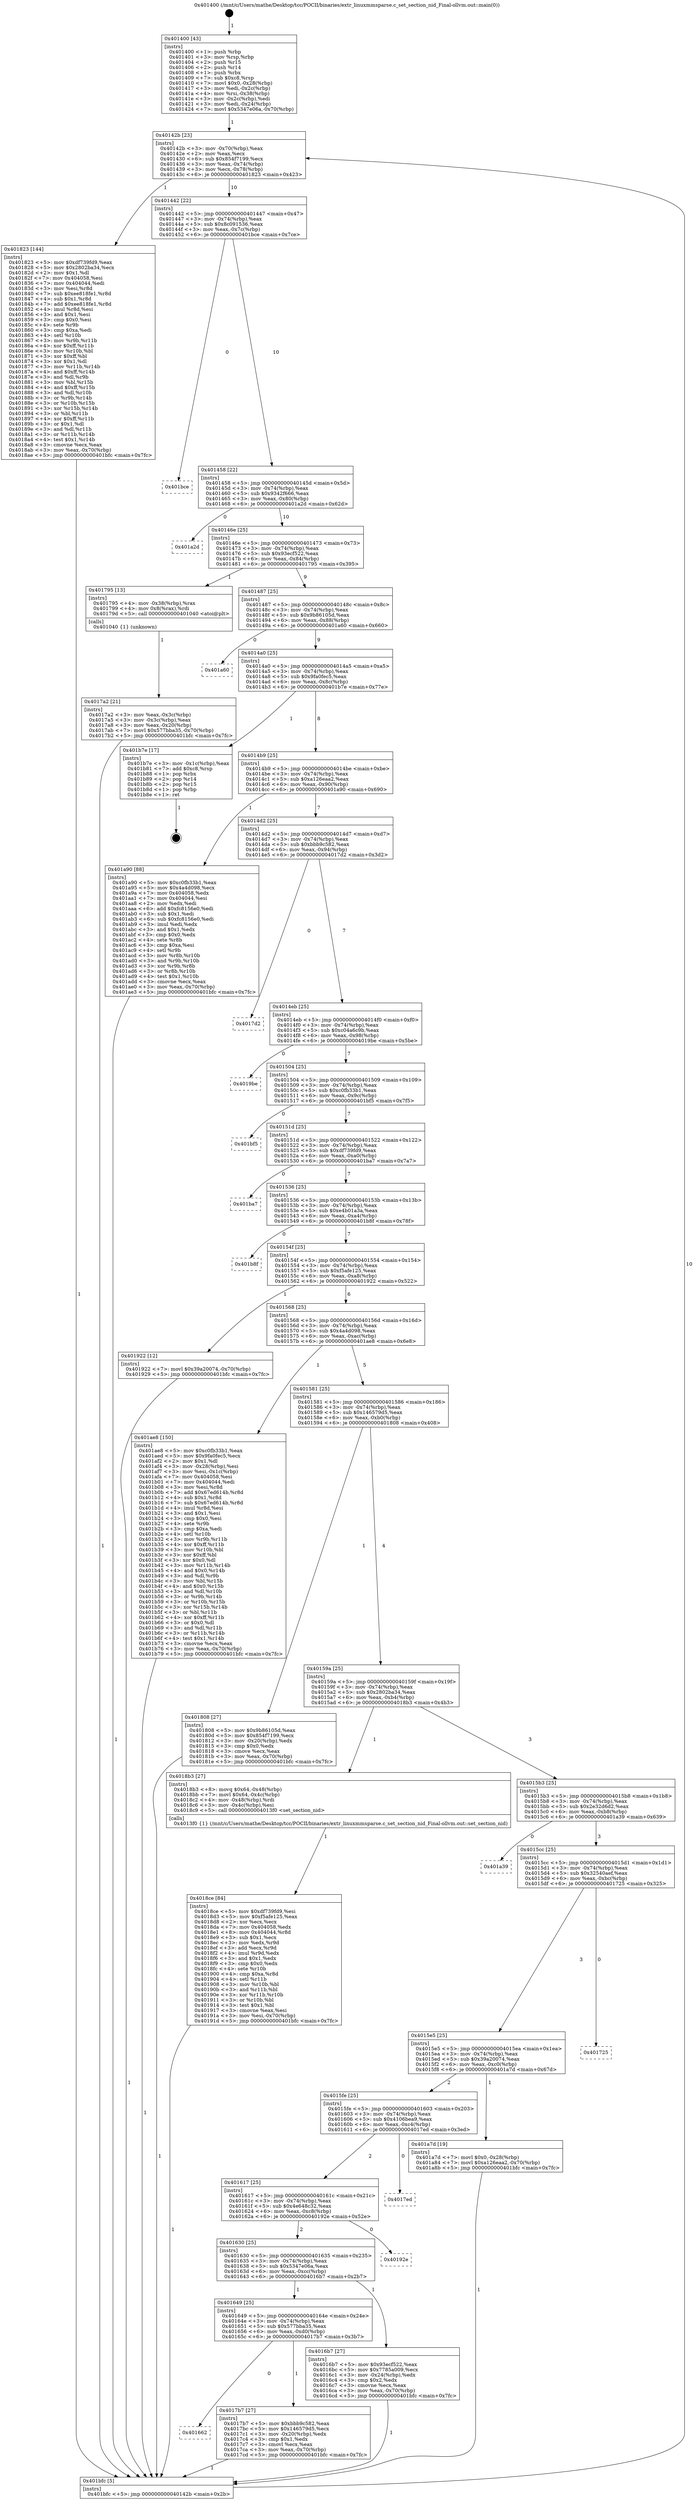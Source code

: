 digraph "0x401400" {
  label = "0x401400 (/mnt/c/Users/mathe/Desktop/tcc/POCII/binaries/extr_linuxmmsparse.c_set_section_nid_Final-ollvm.out::main(0))"
  labelloc = "t"
  node[shape=record]

  Entry [label="",width=0.3,height=0.3,shape=circle,fillcolor=black,style=filled]
  "0x40142b" [label="{
     0x40142b [23]\l
     | [instrs]\l
     &nbsp;&nbsp;0x40142b \<+3\>: mov -0x70(%rbp),%eax\l
     &nbsp;&nbsp;0x40142e \<+2\>: mov %eax,%ecx\l
     &nbsp;&nbsp;0x401430 \<+6\>: sub $0x854f7199,%ecx\l
     &nbsp;&nbsp;0x401436 \<+3\>: mov %eax,-0x74(%rbp)\l
     &nbsp;&nbsp;0x401439 \<+3\>: mov %ecx,-0x78(%rbp)\l
     &nbsp;&nbsp;0x40143c \<+6\>: je 0000000000401823 \<main+0x423\>\l
  }"]
  "0x401823" [label="{
     0x401823 [144]\l
     | [instrs]\l
     &nbsp;&nbsp;0x401823 \<+5\>: mov $0xdf739fd9,%eax\l
     &nbsp;&nbsp;0x401828 \<+5\>: mov $0x2802ba34,%ecx\l
     &nbsp;&nbsp;0x40182d \<+2\>: mov $0x1,%dl\l
     &nbsp;&nbsp;0x40182f \<+7\>: mov 0x404058,%esi\l
     &nbsp;&nbsp;0x401836 \<+7\>: mov 0x404044,%edi\l
     &nbsp;&nbsp;0x40183d \<+3\>: mov %esi,%r8d\l
     &nbsp;&nbsp;0x401840 \<+7\>: sub $0xee818fe1,%r8d\l
     &nbsp;&nbsp;0x401847 \<+4\>: sub $0x1,%r8d\l
     &nbsp;&nbsp;0x40184b \<+7\>: add $0xee818fe1,%r8d\l
     &nbsp;&nbsp;0x401852 \<+4\>: imul %r8d,%esi\l
     &nbsp;&nbsp;0x401856 \<+3\>: and $0x1,%esi\l
     &nbsp;&nbsp;0x401859 \<+3\>: cmp $0x0,%esi\l
     &nbsp;&nbsp;0x40185c \<+4\>: sete %r9b\l
     &nbsp;&nbsp;0x401860 \<+3\>: cmp $0xa,%edi\l
     &nbsp;&nbsp;0x401863 \<+4\>: setl %r10b\l
     &nbsp;&nbsp;0x401867 \<+3\>: mov %r9b,%r11b\l
     &nbsp;&nbsp;0x40186a \<+4\>: xor $0xff,%r11b\l
     &nbsp;&nbsp;0x40186e \<+3\>: mov %r10b,%bl\l
     &nbsp;&nbsp;0x401871 \<+3\>: xor $0xff,%bl\l
     &nbsp;&nbsp;0x401874 \<+3\>: xor $0x1,%dl\l
     &nbsp;&nbsp;0x401877 \<+3\>: mov %r11b,%r14b\l
     &nbsp;&nbsp;0x40187a \<+4\>: and $0xff,%r14b\l
     &nbsp;&nbsp;0x40187e \<+3\>: and %dl,%r9b\l
     &nbsp;&nbsp;0x401881 \<+3\>: mov %bl,%r15b\l
     &nbsp;&nbsp;0x401884 \<+4\>: and $0xff,%r15b\l
     &nbsp;&nbsp;0x401888 \<+3\>: and %dl,%r10b\l
     &nbsp;&nbsp;0x40188b \<+3\>: or %r9b,%r14b\l
     &nbsp;&nbsp;0x40188e \<+3\>: or %r10b,%r15b\l
     &nbsp;&nbsp;0x401891 \<+3\>: xor %r15b,%r14b\l
     &nbsp;&nbsp;0x401894 \<+3\>: or %bl,%r11b\l
     &nbsp;&nbsp;0x401897 \<+4\>: xor $0xff,%r11b\l
     &nbsp;&nbsp;0x40189b \<+3\>: or $0x1,%dl\l
     &nbsp;&nbsp;0x40189e \<+3\>: and %dl,%r11b\l
     &nbsp;&nbsp;0x4018a1 \<+3\>: or %r11b,%r14b\l
     &nbsp;&nbsp;0x4018a4 \<+4\>: test $0x1,%r14b\l
     &nbsp;&nbsp;0x4018a8 \<+3\>: cmovne %ecx,%eax\l
     &nbsp;&nbsp;0x4018ab \<+3\>: mov %eax,-0x70(%rbp)\l
     &nbsp;&nbsp;0x4018ae \<+5\>: jmp 0000000000401bfc \<main+0x7fc\>\l
  }"]
  "0x401442" [label="{
     0x401442 [22]\l
     | [instrs]\l
     &nbsp;&nbsp;0x401442 \<+5\>: jmp 0000000000401447 \<main+0x47\>\l
     &nbsp;&nbsp;0x401447 \<+3\>: mov -0x74(%rbp),%eax\l
     &nbsp;&nbsp;0x40144a \<+5\>: sub $0x8c091536,%eax\l
     &nbsp;&nbsp;0x40144f \<+3\>: mov %eax,-0x7c(%rbp)\l
     &nbsp;&nbsp;0x401452 \<+6\>: je 0000000000401bce \<main+0x7ce\>\l
  }"]
  Exit [label="",width=0.3,height=0.3,shape=circle,fillcolor=black,style=filled,peripheries=2]
  "0x401bce" [label="{
     0x401bce\l
  }", style=dashed]
  "0x401458" [label="{
     0x401458 [22]\l
     | [instrs]\l
     &nbsp;&nbsp;0x401458 \<+5\>: jmp 000000000040145d \<main+0x5d\>\l
     &nbsp;&nbsp;0x40145d \<+3\>: mov -0x74(%rbp),%eax\l
     &nbsp;&nbsp;0x401460 \<+5\>: sub $0x9342f666,%eax\l
     &nbsp;&nbsp;0x401465 \<+3\>: mov %eax,-0x80(%rbp)\l
     &nbsp;&nbsp;0x401468 \<+6\>: je 0000000000401a2d \<main+0x62d\>\l
  }"]
  "0x4018ce" [label="{
     0x4018ce [84]\l
     | [instrs]\l
     &nbsp;&nbsp;0x4018ce \<+5\>: mov $0xdf739fd9,%esi\l
     &nbsp;&nbsp;0x4018d3 \<+5\>: mov $0xf5afe125,%eax\l
     &nbsp;&nbsp;0x4018d8 \<+2\>: xor %ecx,%ecx\l
     &nbsp;&nbsp;0x4018da \<+7\>: mov 0x404058,%edx\l
     &nbsp;&nbsp;0x4018e1 \<+8\>: mov 0x404044,%r8d\l
     &nbsp;&nbsp;0x4018e9 \<+3\>: sub $0x1,%ecx\l
     &nbsp;&nbsp;0x4018ec \<+3\>: mov %edx,%r9d\l
     &nbsp;&nbsp;0x4018ef \<+3\>: add %ecx,%r9d\l
     &nbsp;&nbsp;0x4018f2 \<+4\>: imul %r9d,%edx\l
     &nbsp;&nbsp;0x4018f6 \<+3\>: and $0x1,%edx\l
     &nbsp;&nbsp;0x4018f9 \<+3\>: cmp $0x0,%edx\l
     &nbsp;&nbsp;0x4018fc \<+4\>: sete %r10b\l
     &nbsp;&nbsp;0x401900 \<+4\>: cmp $0xa,%r8d\l
     &nbsp;&nbsp;0x401904 \<+4\>: setl %r11b\l
     &nbsp;&nbsp;0x401908 \<+3\>: mov %r10b,%bl\l
     &nbsp;&nbsp;0x40190b \<+3\>: and %r11b,%bl\l
     &nbsp;&nbsp;0x40190e \<+3\>: xor %r11b,%r10b\l
     &nbsp;&nbsp;0x401911 \<+3\>: or %r10b,%bl\l
     &nbsp;&nbsp;0x401914 \<+3\>: test $0x1,%bl\l
     &nbsp;&nbsp;0x401917 \<+3\>: cmovne %eax,%esi\l
     &nbsp;&nbsp;0x40191a \<+3\>: mov %esi,-0x70(%rbp)\l
     &nbsp;&nbsp;0x40191d \<+5\>: jmp 0000000000401bfc \<main+0x7fc\>\l
  }"]
  "0x401a2d" [label="{
     0x401a2d\l
  }", style=dashed]
  "0x40146e" [label="{
     0x40146e [25]\l
     | [instrs]\l
     &nbsp;&nbsp;0x40146e \<+5\>: jmp 0000000000401473 \<main+0x73\>\l
     &nbsp;&nbsp;0x401473 \<+3\>: mov -0x74(%rbp),%eax\l
     &nbsp;&nbsp;0x401476 \<+5\>: sub $0x93ecf522,%eax\l
     &nbsp;&nbsp;0x40147b \<+6\>: mov %eax,-0x84(%rbp)\l
     &nbsp;&nbsp;0x401481 \<+6\>: je 0000000000401795 \<main+0x395\>\l
  }"]
  "0x401662" [label="{
     0x401662\l
  }", style=dashed]
  "0x401795" [label="{
     0x401795 [13]\l
     | [instrs]\l
     &nbsp;&nbsp;0x401795 \<+4\>: mov -0x38(%rbp),%rax\l
     &nbsp;&nbsp;0x401799 \<+4\>: mov 0x8(%rax),%rdi\l
     &nbsp;&nbsp;0x40179d \<+5\>: call 0000000000401040 \<atoi@plt\>\l
     | [calls]\l
     &nbsp;&nbsp;0x401040 \{1\} (unknown)\l
  }"]
  "0x401487" [label="{
     0x401487 [25]\l
     | [instrs]\l
     &nbsp;&nbsp;0x401487 \<+5\>: jmp 000000000040148c \<main+0x8c\>\l
     &nbsp;&nbsp;0x40148c \<+3\>: mov -0x74(%rbp),%eax\l
     &nbsp;&nbsp;0x40148f \<+5\>: sub $0x9b86105d,%eax\l
     &nbsp;&nbsp;0x401494 \<+6\>: mov %eax,-0x88(%rbp)\l
     &nbsp;&nbsp;0x40149a \<+6\>: je 0000000000401a60 \<main+0x660\>\l
  }"]
  "0x4017b7" [label="{
     0x4017b7 [27]\l
     | [instrs]\l
     &nbsp;&nbsp;0x4017b7 \<+5\>: mov $0xbbb9c582,%eax\l
     &nbsp;&nbsp;0x4017bc \<+5\>: mov $0x146579d5,%ecx\l
     &nbsp;&nbsp;0x4017c1 \<+3\>: mov -0x20(%rbp),%edx\l
     &nbsp;&nbsp;0x4017c4 \<+3\>: cmp $0x1,%edx\l
     &nbsp;&nbsp;0x4017c7 \<+3\>: cmovl %ecx,%eax\l
     &nbsp;&nbsp;0x4017ca \<+3\>: mov %eax,-0x70(%rbp)\l
     &nbsp;&nbsp;0x4017cd \<+5\>: jmp 0000000000401bfc \<main+0x7fc\>\l
  }"]
  "0x401a60" [label="{
     0x401a60\l
  }", style=dashed]
  "0x4014a0" [label="{
     0x4014a0 [25]\l
     | [instrs]\l
     &nbsp;&nbsp;0x4014a0 \<+5\>: jmp 00000000004014a5 \<main+0xa5\>\l
     &nbsp;&nbsp;0x4014a5 \<+3\>: mov -0x74(%rbp),%eax\l
     &nbsp;&nbsp;0x4014a8 \<+5\>: sub $0x9fa0fec5,%eax\l
     &nbsp;&nbsp;0x4014ad \<+6\>: mov %eax,-0x8c(%rbp)\l
     &nbsp;&nbsp;0x4014b3 \<+6\>: je 0000000000401b7e \<main+0x77e\>\l
  }"]
  "0x4017a2" [label="{
     0x4017a2 [21]\l
     | [instrs]\l
     &nbsp;&nbsp;0x4017a2 \<+3\>: mov %eax,-0x3c(%rbp)\l
     &nbsp;&nbsp;0x4017a5 \<+3\>: mov -0x3c(%rbp),%eax\l
     &nbsp;&nbsp;0x4017a8 \<+3\>: mov %eax,-0x20(%rbp)\l
     &nbsp;&nbsp;0x4017ab \<+7\>: movl $0x577bba35,-0x70(%rbp)\l
     &nbsp;&nbsp;0x4017b2 \<+5\>: jmp 0000000000401bfc \<main+0x7fc\>\l
  }"]
  "0x401b7e" [label="{
     0x401b7e [17]\l
     | [instrs]\l
     &nbsp;&nbsp;0x401b7e \<+3\>: mov -0x1c(%rbp),%eax\l
     &nbsp;&nbsp;0x401b81 \<+7\>: add $0xc8,%rsp\l
     &nbsp;&nbsp;0x401b88 \<+1\>: pop %rbx\l
     &nbsp;&nbsp;0x401b89 \<+2\>: pop %r14\l
     &nbsp;&nbsp;0x401b8b \<+2\>: pop %r15\l
     &nbsp;&nbsp;0x401b8d \<+1\>: pop %rbp\l
     &nbsp;&nbsp;0x401b8e \<+1\>: ret\l
  }"]
  "0x4014b9" [label="{
     0x4014b9 [25]\l
     | [instrs]\l
     &nbsp;&nbsp;0x4014b9 \<+5\>: jmp 00000000004014be \<main+0xbe\>\l
     &nbsp;&nbsp;0x4014be \<+3\>: mov -0x74(%rbp),%eax\l
     &nbsp;&nbsp;0x4014c1 \<+5\>: sub $0xa126eaa2,%eax\l
     &nbsp;&nbsp;0x4014c6 \<+6\>: mov %eax,-0x90(%rbp)\l
     &nbsp;&nbsp;0x4014cc \<+6\>: je 0000000000401a90 \<main+0x690\>\l
  }"]
  "0x401400" [label="{
     0x401400 [43]\l
     | [instrs]\l
     &nbsp;&nbsp;0x401400 \<+1\>: push %rbp\l
     &nbsp;&nbsp;0x401401 \<+3\>: mov %rsp,%rbp\l
     &nbsp;&nbsp;0x401404 \<+2\>: push %r15\l
     &nbsp;&nbsp;0x401406 \<+2\>: push %r14\l
     &nbsp;&nbsp;0x401408 \<+1\>: push %rbx\l
     &nbsp;&nbsp;0x401409 \<+7\>: sub $0xc8,%rsp\l
     &nbsp;&nbsp;0x401410 \<+7\>: movl $0x0,-0x28(%rbp)\l
     &nbsp;&nbsp;0x401417 \<+3\>: mov %edi,-0x2c(%rbp)\l
     &nbsp;&nbsp;0x40141a \<+4\>: mov %rsi,-0x38(%rbp)\l
     &nbsp;&nbsp;0x40141e \<+3\>: mov -0x2c(%rbp),%edi\l
     &nbsp;&nbsp;0x401421 \<+3\>: mov %edi,-0x24(%rbp)\l
     &nbsp;&nbsp;0x401424 \<+7\>: movl $0x5347e06a,-0x70(%rbp)\l
  }"]
  "0x401a90" [label="{
     0x401a90 [88]\l
     | [instrs]\l
     &nbsp;&nbsp;0x401a90 \<+5\>: mov $0xc0fb33b1,%eax\l
     &nbsp;&nbsp;0x401a95 \<+5\>: mov $0x4a4d098,%ecx\l
     &nbsp;&nbsp;0x401a9a \<+7\>: mov 0x404058,%edx\l
     &nbsp;&nbsp;0x401aa1 \<+7\>: mov 0x404044,%esi\l
     &nbsp;&nbsp;0x401aa8 \<+2\>: mov %edx,%edi\l
     &nbsp;&nbsp;0x401aaa \<+6\>: add $0xfc8156e0,%edi\l
     &nbsp;&nbsp;0x401ab0 \<+3\>: sub $0x1,%edi\l
     &nbsp;&nbsp;0x401ab3 \<+6\>: sub $0xfc8156e0,%edi\l
     &nbsp;&nbsp;0x401ab9 \<+3\>: imul %edi,%edx\l
     &nbsp;&nbsp;0x401abc \<+3\>: and $0x1,%edx\l
     &nbsp;&nbsp;0x401abf \<+3\>: cmp $0x0,%edx\l
     &nbsp;&nbsp;0x401ac2 \<+4\>: sete %r8b\l
     &nbsp;&nbsp;0x401ac6 \<+3\>: cmp $0xa,%esi\l
     &nbsp;&nbsp;0x401ac9 \<+4\>: setl %r9b\l
     &nbsp;&nbsp;0x401acd \<+3\>: mov %r8b,%r10b\l
     &nbsp;&nbsp;0x401ad0 \<+3\>: and %r9b,%r10b\l
     &nbsp;&nbsp;0x401ad3 \<+3\>: xor %r9b,%r8b\l
     &nbsp;&nbsp;0x401ad6 \<+3\>: or %r8b,%r10b\l
     &nbsp;&nbsp;0x401ad9 \<+4\>: test $0x1,%r10b\l
     &nbsp;&nbsp;0x401add \<+3\>: cmovne %ecx,%eax\l
     &nbsp;&nbsp;0x401ae0 \<+3\>: mov %eax,-0x70(%rbp)\l
     &nbsp;&nbsp;0x401ae3 \<+5\>: jmp 0000000000401bfc \<main+0x7fc\>\l
  }"]
  "0x4014d2" [label="{
     0x4014d2 [25]\l
     | [instrs]\l
     &nbsp;&nbsp;0x4014d2 \<+5\>: jmp 00000000004014d7 \<main+0xd7\>\l
     &nbsp;&nbsp;0x4014d7 \<+3\>: mov -0x74(%rbp),%eax\l
     &nbsp;&nbsp;0x4014da \<+5\>: sub $0xbbb9c582,%eax\l
     &nbsp;&nbsp;0x4014df \<+6\>: mov %eax,-0x94(%rbp)\l
     &nbsp;&nbsp;0x4014e5 \<+6\>: je 00000000004017d2 \<main+0x3d2\>\l
  }"]
  "0x401bfc" [label="{
     0x401bfc [5]\l
     | [instrs]\l
     &nbsp;&nbsp;0x401bfc \<+5\>: jmp 000000000040142b \<main+0x2b\>\l
  }"]
  "0x4017d2" [label="{
     0x4017d2\l
  }", style=dashed]
  "0x4014eb" [label="{
     0x4014eb [25]\l
     | [instrs]\l
     &nbsp;&nbsp;0x4014eb \<+5\>: jmp 00000000004014f0 \<main+0xf0\>\l
     &nbsp;&nbsp;0x4014f0 \<+3\>: mov -0x74(%rbp),%eax\l
     &nbsp;&nbsp;0x4014f3 \<+5\>: sub $0xc04a6c9b,%eax\l
     &nbsp;&nbsp;0x4014f8 \<+6\>: mov %eax,-0x98(%rbp)\l
     &nbsp;&nbsp;0x4014fe \<+6\>: je 00000000004019be \<main+0x5be\>\l
  }"]
  "0x401649" [label="{
     0x401649 [25]\l
     | [instrs]\l
     &nbsp;&nbsp;0x401649 \<+5\>: jmp 000000000040164e \<main+0x24e\>\l
     &nbsp;&nbsp;0x40164e \<+3\>: mov -0x74(%rbp),%eax\l
     &nbsp;&nbsp;0x401651 \<+5\>: sub $0x577bba35,%eax\l
     &nbsp;&nbsp;0x401656 \<+6\>: mov %eax,-0xd0(%rbp)\l
     &nbsp;&nbsp;0x40165c \<+6\>: je 00000000004017b7 \<main+0x3b7\>\l
  }"]
  "0x4019be" [label="{
     0x4019be\l
  }", style=dashed]
  "0x401504" [label="{
     0x401504 [25]\l
     | [instrs]\l
     &nbsp;&nbsp;0x401504 \<+5\>: jmp 0000000000401509 \<main+0x109\>\l
     &nbsp;&nbsp;0x401509 \<+3\>: mov -0x74(%rbp),%eax\l
     &nbsp;&nbsp;0x40150c \<+5\>: sub $0xc0fb33b1,%eax\l
     &nbsp;&nbsp;0x401511 \<+6\>: mov %eax,-0x9c(%rbp)\l
     &nbsp;&nbsp;0x401517 \<+6\>: je 0000000000401bf5 \<main+0x7f5\>\l
  }"]
  "0x4016b7" [label="{
     0x4016b7 [27]\l
     | [instrs]\l
     &nbsp;&nbsp;0x4016b7 \<+5\>: mov $0x93ecf522,%eax\l
     &nbsp;&nbsp;0x4016bc \<+5\>: mov $0x7785a009,%ecx\l
     &nbsp;&nbsp;0x4016c1 \<+3\>: mov -0x24(%rbp),%edx\l
     &nbsp;&nbsp;0x4016c4 \<+3\>: cmp $0x2,%edx\l
     &nbsp;&nbsp;0x4016c7 \<+3\>: cmovne %ecx,%eax\l
     &nbsp;&nbsp;0x4016ca \<+3\>: mov %eax,-0x70(%rbp)\l
     &nbsp;&nbsp;0x4016cd \<+5\>: jmp 0000000000401bfc \<main+0x7fc\>\l
  }"]
  "0x401bf5" [label="{
     0x401bf5\l
  }", style=dashed]
  "0x40151d" [label="{
     0x40151d [25]\l
     | [instrs]\l
     &nbsp;&nbsp;0x40151d \<+5\>: jmp 0000000000401522 \<main+0x122\>\l
     &nbsp;&nbsp;0x401522 \<+3\>: mov -0x74(%rbp),%eax\l
     &nbsp;&nbsp;0x401525 \<+5\>: sub $0xdf739fd9,%eax\l
     &nbsp;&nbsp;0x40152a \<+6\>: mov %eax,-0xa0(%rbp)\l
     &nbsp;&nbsp;0x401530 \<+6\>: je 0000000000401ba7 \<main+0x7a7\>\l
  }"]
  "0x401630" [label="{
     0x401630 [25]\l
     | [instrs]\l
     &nbsp;&nbsp;0x401630 \<+5\>: jmp 0000000000401635 \<main+0x235\>\l
     &nbsp;&nbsp;0x401635 \<+3\>: mov -0x74(%rbp),%eax\l
     &nbsp;&nbsp;0x401638 \<+5\>: sub $0x5347e06a,%eax\l
     &nbsp;&nbsp;0x40163d \<+6\>: mov %eax,-0xcc(%rbp)\l
     &nbsp;&nbsp;0x401643 \<+6\>: je 00000000004016b7 \<main+0x2b7\>\l
  }"]
  "0x401ba7" [label="{
     0x401ba7\l
  }", style=dashed]
  "0x401536" [label="{
     0x401536 [25]\l
     | [instrs]\l
     &nbsp;&nbsp;0x401536 \<+5\>: jmp 000000000040153b \<main+0x13b\>\l
     &nbsp;&nbsp;0x40153b \<+3\>: mov -0x74(%rbp),%eax\l
     &nbsp;&nbsp;0x40153e \<+5\>: sub $0xe4b01a3a,%eax\l
     &nbsp;&nbsp;0x401543 \<+6\>: mov %eax,-0xa4(%rbp)\l
     &nbsp;&nbsp;0x401549 \<+6\>: je 0000000000401b8f \<main+0x78f\>\l
  }"]
  "0x40192e" [label="{
     0x40192e\l
  }", style=dashed]
  "0x401b8f" [label="{
     0x401b8f\l
  }", style=dashed]
  "0x40154f" [label="{
     0x40154f [25]\l
     | [instrs]\l
     &nbsp;&nbsp;0x40154f \<+5\>: jmp 0000000000401554 \<main+0x154\>\l
     &nbsp;&nbsp;0x401554 \<+3\>: mov -0x74(%rbp),%eax\l
     &nbsp;&nbsp;0x401557 \<+5\>: sub $0xf5afe125,%eax\l
     &nbsp;&nbsp;0x40155c \<+6\>: mov %eax,-0xa8(%rbp)\l
     &nbsp;&nbsp;0x401562 \<+6\>: je 0000000000401922 \<main+0x522\>\l
  }"]
  "0x401617" [label="{
     0x401617 [25]\l
     | [instrs]\l
     &nbsp;&nbsp;0x401617 \<+5\>: jmp 000000000040161c \<main+0x21c\>\l
     &nbsp;&nbsp;0x40161c \<+3\>: mov -0x74(%rbp),%eax\l
     &nbsp;&nbsp;0x40161f \<+5\>: sub $0x4e648c32,%eax\l
     &nbsp;&nbsp;0x401624 \<+6\>: mov %eax,-0xc8(%rbp)\l
     &nbsp;&nbsp;0x40162a \<+6\>: je 000000000040192e \<main+0x52e\>\l
  }"]
  "0x401922" [label="{
     0x401922 [12]\l
     | [instrs]\l
     &nbsp;&nbsp;0x401922 \<+7\>: movl $0x39a20074,-0x70(%rbp)\l
     &nbsp;&nbsp;0x401929 \<+5\>: jmp 0000000000401bfc \<main+0x7fc\>\l
  }"]
  "0x401568" [label="{
     0x401568 [25]\l
     | [instrs]\l
     &nbsp;&nbsp;0x401568 \<+5\>: jmp 000000000040156d \<main+0x16d\>\l
     &nbsp;&nbsp;0x40156d \<+3\>: mov -0x74(%rbp),%eax\l
     &nbsp;&nbsp;0x401570 \<+5\>: sub $0x4a4d098,%eax\l
     &nbsp;&nbsp;0x401575 \<+6\>: mov %eax,-0xac(%rbp)\l
     &nbsp;&nbsp;0x40157b \<+6\>: je 0000000000401ae8 \<main+0x6e8\>\l
  }"]
  "0x4017ed" [label="{
     0x4017ed\l
  }", style=dashed]
  "0x401ae8" [label="{
     0x401ae8 [150]\l
     | [instrs]\l
     &nbsp;&nbsp;0x401ae8 \<+5\>: mov $0xc0fb33b1,%eax\l
     &nbsp;&nbsp;0x401aed \<+5\>: mov $0x9fa0fec5,%ecx\l
     &nbsp;&nbsp;0x401af2 \<+2\>: mov $0x1,%dl\l
     &nbsp;&nbsp;0x401af4 \<+3\>: mov -0x28(%rbp),%esi\l
     &nbsp;&nbsp;0x401af7 \<+3\>: mov %esi,-0x1c(%rbp)\l
     &nbsp;&nbsp;0x401afa \<+7\>: mov 0x404058,%esi\l
     &nbsp;&nbsp;0x401b01 \<+7\>: mov 0x404044,%edi\l
     &nbsp;&nbsp;0x401b08 \<+3\>: mov %esi,%r8d\l
     &nbsp;&nbsp;0x401b0b \<+7\>: add $0x67ed614b,%r8d\l
     &nbsp;&nbsp;0x401b12 \<+4\>: sub $0x1,%r8d\l
     &nbsp;&nbsp;0x401b16 \<+7\>: sub $0x67ed614b,%r8d\l
     &nbsp;&nbsp;0x401b1d \<+4\>: imul %r8d,%esi\l
     &nbsp;&nbsp;0x401b21 \<+3\>: and $0x1,%esi\l
     &nbsp;&nbsp;0x401b24 \<+3\>: cmp $0x0,%esi\l
     &nbsp;&nbsp;0x401b27 \<+4\>: sete %r9b\l
     &nbsp;&nbsp;0x401b2b \<+3\>: cmp $0xa,%edi\l
     &nbsp;&nbsp;0x401b2e \<+4\>: setl %r10b\l
     &nbsp;&nbsp;0x401b32 \<+3\>: mov %r9b,%r11b\l
     &nbsp;&nbsp;0x401b35 \<+4\>: xor $0xff,%r11b\l
     &nbsp;&nbsp;0x401b39 \<+3\>: mov %r10b,%bl\l
     &nbsp;&nbsp;0x401b3c \<+3\>: xor $0xff,%bl\l
     &nbsp;&nbsp;0x401b3f \<+3\>: xor $0x0,%dl\l
     &nbsp;&nbsp;0x401b42 \<+3\>: mov %r11b,%r14b\l
     &nbsp;&nbsp;0x401b45 \<+4\>: and $0x0,%r14b\l
     &nbsp;&nbsp;0x401b49 \<+3\>: and %dl,%r9b\l
     &nbsp;&nbsp;0x401b4c \<+3\>: mov %bl,%r15b\l
     &nbsp;&nbsp;0x401b4f \<+4\>: and $0x0,%r15b\l
     &nbsp;&nbsp;0x401b53 \<+3\>: and %dl,%r10b\l
     &nbsp;&nbsp;0x401b56 \<+3\>: or %r9b,%r14b\l
     &nbsp;&nbsp;0x401b59 \<+3\>: or %r10b,%r15b\l
     &nbsp;&nbsp;0x401b5c \<+3\>: xor %r15b,%r14b\l
     &nbsp;&nbsp;0x401b5f \<+3\>: or %bl,%r11b\l
     &nbsp;&nbsp;0x401b62 \<+4\>: xor $0xff,%r11b\l
     &nbsp;&nbsp;0x401b66 \<+3\>: or $0x0,%dl\l
     &nbsp;&nbsp;0x401b69 \<+3\>: and %dl,%r11b\l
     &nbsp;&nbsp;0x401b6c \<+3\>: or %r11b,%r14b\l
     &nbsp;&nbsp;0x401b6f \<+4\>: test $0x1,%r14b\l
     &nbsp;&nbsp;0x401b73 \<+3\>: cmovne %ecx,%eax\l
     &nbsp;&nbsp;0x401b76 \<+3\>: mov %eax,-0x70(%rbp)\l
     &nbsp;&nbsp;0x401b79 \<+5\>: jmp 0000000000401bfc \<main+0x7fc\>\l
  }"]
  "0x401581" [label="{
     0x401581 [25]\l
     | [instrs]\l
     &nbsp;&nbsp;0x401581 \<+5\>: jmp 0000000000401586 \<main+0x186\>\l
     &nbsp;&nbsp;0x401586 \<+3\>: mov -0x74(%rbp),%eax\l
     &nbsp;&nbsp;0x401589 \<+5\>: sub $0x146579d5,%eax\l
     &nbsp;&nbsp;0x40158e \<+6\>: mov %eax,-0xb0(%rbp)\l
     &nbsp;&nbsp;0x401594 \<+6\>: je 0000000000401808 \<main+0x408\>\l
  }"]
  "0x4015fe" [label="{
     0x4015fe [25]\l
     | [instrs]\l
     &nbsp;&nbsp;0x4015fe \<+5\>: jmp 0000000000401603 \<main+0x203\>\l
     &nbsp;&nbsp;0x401603 \<+3\>: mov -0x74(%rbp),%eax\l
     &nbsp;&nbsp;0x401606 \<+5\>: sub $0x4106bea9,%eax\l
     &nbsp;&nbsp;0x40160b \<+6\>: mov %eax,-0xc4(%rbp)\l
     &nbsp;&nbsp;0x401611 \<+6\>: je 00000000004017ed \<main+0x3ed\>\l
  }"]
  "0x401808" [label="{
     0x401808 [27]\l
     | [instrs]\l
     &nbsp;&nbsp;0x401808 \<+5\>: mov $0x9b86105d,%eax\l
     &nbsp;&nbsp;0x40180d \<+5\>: mov $0x854f7199,%ecx\l
     &nbsp;&nbsp;0x401812 \<+3\>: mov -0x20(%rbp),%edx\l
     &nbsp;&nbsp;0x401815 \<+3\>: cmp $0x0,%edx\l
     &nbsp;&nbsp;0x401818 \<+3\>: cmove %ecx,%eax\l
     &nbsp;&nbsp;0x40181b \<+3\>: mov %eax,-0x70(%rbp)\l
     &nbsp;&nbsp;0x40181e \<+5\>: jmp 0000000000401bfc \<main+0x7fc\>\l
  }"]
  "0x40159a" [label="{
     0x40159a [25]\l
     | [instrs]\l
     &nbsp;&nbsp;0x40159a \<+5\>: jmp 000000000040159f \<main+0x19f\>\l
     &nbsp;&nbsp;0x40159f \<+3\>: mov -0x74(%rbp),%eax\l
     &nbsp;&nbsp;0x4015a2 \<+5\>: sub $0x2802ba34,%eax\l
     &nbsp;&nbsp;0x4015a7 \<+6\>: mov %eax,-0xb4(%rbp)\l
     &nbsp;&nbsp;0x4015ad \<+6\>: je 00000000004018b3 \<main+0x4b3\>\l
  }"]
  "0x401a7d" [label="{
     0x401a7d [19]\l
     | [instrs]\l
     &nbsp;&nbsp;0x401a7d \<+7\>: movl $0x0,-0x28(%rbp)\l
     &nbsp;&nbsp;0x401a84 \<+7\>: movl $0xa126eaa2,-0x70(%rbp)\l
     &nbsp;&nbsp;0x401a8b \<+5\>: jmp 0000000000401bfc \<main+0x7fc\>\l
  }"]
  "0x4018b3" [label="{
     0x4018b3 [27]\l
     | [instrs]\l
     &nbsp;&nbsp;0x4018b3 \<+8\>: movq $0x64,-0x48(%rbp)\l
     &nbsp;&nbsp;0x4018bb \<+7\>: movl $0x64,-0x4c(%rbp)\l
     &nbsp;&nbsp;0x4018c2 \<+4\>: mov -0x48(%rbp),%rdi\l
     &nbsp;&nbsp;0x4018c6 \<+3\>: mov -0x4c(%rbp),%esi\l
     &nbsp;&nbsp;0x4018c9 \<+5\>: call 00000000004013f0 \<set_section_nid\>\l
     | [calls]\l
     &nbsp;&nbsp;0x4013f0 \{1\} (/mnt/c/Users/mathe/Desktop/tcc/POCII/binaries/extr_linuxmmsparse.c_set_section_nid_Final-ollvm.out::set_section_nid)\l
  }"]
  "0x4015b3" [label="{
     0x4015b3 [25]\l
     | [instrs]\l
     &nbsp;&nbsp;0x4015b3 \<+5\>: jmp 00000000004015b8 \<main+0x1b8\>\l
     &nbsp;&nbsp;0x4015b8 \<+3\>: mov -0x74(%rbp),%eax\l
     &nbsp;&nbsp;0x4015bb \<+5\>: sub $0x2e32d6d2,%eax\l
     &nbsp;&nbsp;0x4015c0 \<+6\>: mov %eax,-0xb8(%rbp)\l
     &nbsp;&nbsp;0x4015c6 \<+6\>: je 0000000000401a39 \<main+0x639\>\l
  }"]
  "0x4015e5" [label="{
     0x4015e5 [25]\l
     | [instrs]\l
     &nbsp;&nbsp;0x4015e5 \<+5\>: jmp 00000000004015ea \<main+0x1ea\>\l
     &nbsp;&nbsp;0x4015ea \<+3\>: mov -0x74(%rbp),%eax\l
     &nbsp;&nbsp;0x4015ed \<+5\>: sub $0x39a20074,%eax\l
     &nbsp;&nbsp;0x4015f2 \<+6\>: mov %eax,-0xc0(%rbp)\l
     &nbsp;&nbsp;0x4015f8 \<+6\>: je 0000000000401a7d \<main+0x67d\>\l
  }"]
  "0x401a39" [label="{
     0x401a39\l
  }", style=dashed]
  "0x4015cc" [label="{
     0x4015cc [25]\l
     | [instrs]\l
     &nbsp;&nbsp;0x4015cc \<+5\>: jmp 00000000004015d1 \<main+0x1d1\>\l
     &nbsp;&nbsp;0x4015d1 \<+3\>: mov -0x74(%rbp),%eax\l
     &nbsp;&nbsp;0x4015d4 \<+5\>: sub $0x32540aef,%eax\l
     &nbsp;&nbsp;0x4015d9 \<+6\>: mov %eax,-0xbc(%rbp)\l
     &nbsp;&nbsp;0x4015df \<+6\>: je 0000000000401725 \<main+0x325\>\l
  }"]
  "0x401725" [label="{
     0x401725\l
  }", style=dashed]
  Entry -> "0x401400" [label=" 1"]
  "0x40142b" -> "0x401823" [label=" 1"]
  "0x40142b" -> "0x401442" [label=" 10"]
  "0x401b7e" -> Exit [label=" 1"]
  "0x401442" -> "0x401bce" [label=" 0"]
  "0x401442" -> "0x401458" [label=" 10"]
  "0x401ae8" -> "0x401bfc" [label=" 1"]
  "0x401458" -> "0x401a2d" [label=" 0"]
  "0x401458" -> "0x40146e" [label=" 10"]
  "0x401a90" -> "0x401bfc" [label=" 1"]
  "0x40146e" -> "0x401795" [label=" 1"]
  "0x40146e" -> "0x401487" [label=" 9"]
  "0x401a7d" -> "0x401bfc" [label=" 1"]
  "0x401487" -> "0x401a60" [label=" 0"]
  "0x401487" -> "0x4014a0" [label=" 9"]
  "0x401922" -> "0x401bfc" [label=" 1"]
  "0x4014a0" -> "0x401b7e" [label=" 1"]
  "0x4014a0" -> "0x4014b9" [label=" 8"]
  "0x4018b3" -> "0x4018ce" [label=" 1"]
  "0x4014b9" -> "0x401a90" [label=" 1"]
  "0x4014b9" -> "0x4014d2" [label=" 7"]
  "0x401823" -> "0x401bfc" [label=" 1"]
  "0x4014d2" -> "0x4017d2" [label=" 0"]
  "0x4014d2" -> "0x4014eb" [label=" 7"]
  "0x401808" -> "0x401bfc" [label=" 1"]
  "0x4014eb" -> "0x4019be" [label=" 0"]
  "0x4014eb" -> "0x401504" [label=" 7"]
  "0x4017b7" -> "0x401bfc" [label=" 1"]
  "0x401504" -> "0x401bf5" [label=" 0"]
  "0x401504" -> "0x40151d" [label=" 7"]
  "0x401649" -> "0x401662" [label=" 0"]
  "0x40151d" -> "0x401ba7" [label=" 0"]
  "0x40151d" -> "0x401536" [label=" 7"]
  "0x4018ce" -> "0x401bfc" [label=" 1"]
  "0x401536" -> "0x401b8f" [label=" 0"]
  "0x401536" -> "0x40154f" [label=" 7"]
  "0x4017a2" -> "0x401bfc" [label=" 1"]
  "0x40154f" -> "0x401922" [label=" 1"]
  "0x40154f" -> "0x401568" [label=" 6"]
  "0x401bfc" -> "0x40142b" [label=" 10"]
  "0x401568" -> "0x401ae8" [label=" 1"]
  "0x401568" -> "0x401581" [label=" 5"]
  "0x401400" -> "0x40142b" [label=" 1"]
  "0x401581" -> "0x401808" [label=" 1"]
  "0x401581" -> "0x40159a" [label=" 4"]
  "0x401630" -> "0x401649" [label=" 1"]
  "0x40159a" -> "0x4018b3" [label=" 1"]
  "0x40159a" -> "0x4015b3" [label=" 3"]
  "0x401630" -> "0x4016b7" [label=" 1"]
  "0x4015b3" -> "0x401a39" [label=" 0"]
  "0x4015b3" -> "0x4015cc" [label=" 3"]
  "0x401617" -> "0x401630" [label=" 2"]
  "0x4015cc" -> "0x401725" [label=" 0"]
  "0x4015cc" -> "0x4015e5" [label=" 3"]
  "0x401649" -> "0x4017b7" [label=" 1"]
  "0x4015e5" -> "0x401a7d" [label=" 1"]
  "0x4015e5" -> "0x4015fe" [label=" 2"]
  "0x4016b7" -> "0x401bfc" [label=" 1"]
  "0x4015fe" -> "0x4017ed" [label=" 0"]
  "0x4015fe" -> "0x401617" [label=" 2"]
  "0x401795" -> "0x4017a2" [label=" 1"]
  "0x401617" -> "0x40192e" [label=" 0"]
}
